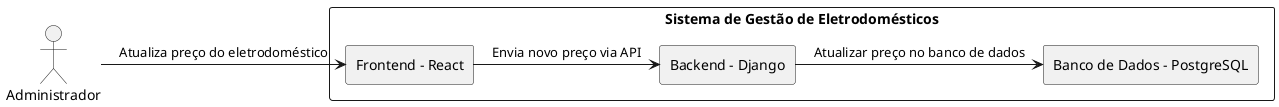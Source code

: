 @startuml
!define RECTANGLE class

actor "Administrador" as Admin

rectangle "Sistema de Gestão de Eletrodomésticos" {
    rectangle "Frontend - React" {
        Admin -> "Frontend - React" : "Atualiza preço do eletrodoméstico"
    }

    rectangle "Backend - Django" {
        "Frontend - React" -> "Backend - Django" : "Envia novo preço via API"
    }

    rectangle "Banco de Dados - PostgreSQL" {
        "Backend - Django" -> "Banco de Dados - PostgreSQL" : "Atualizar preço no banco de dados"
    }
}
@enduml
